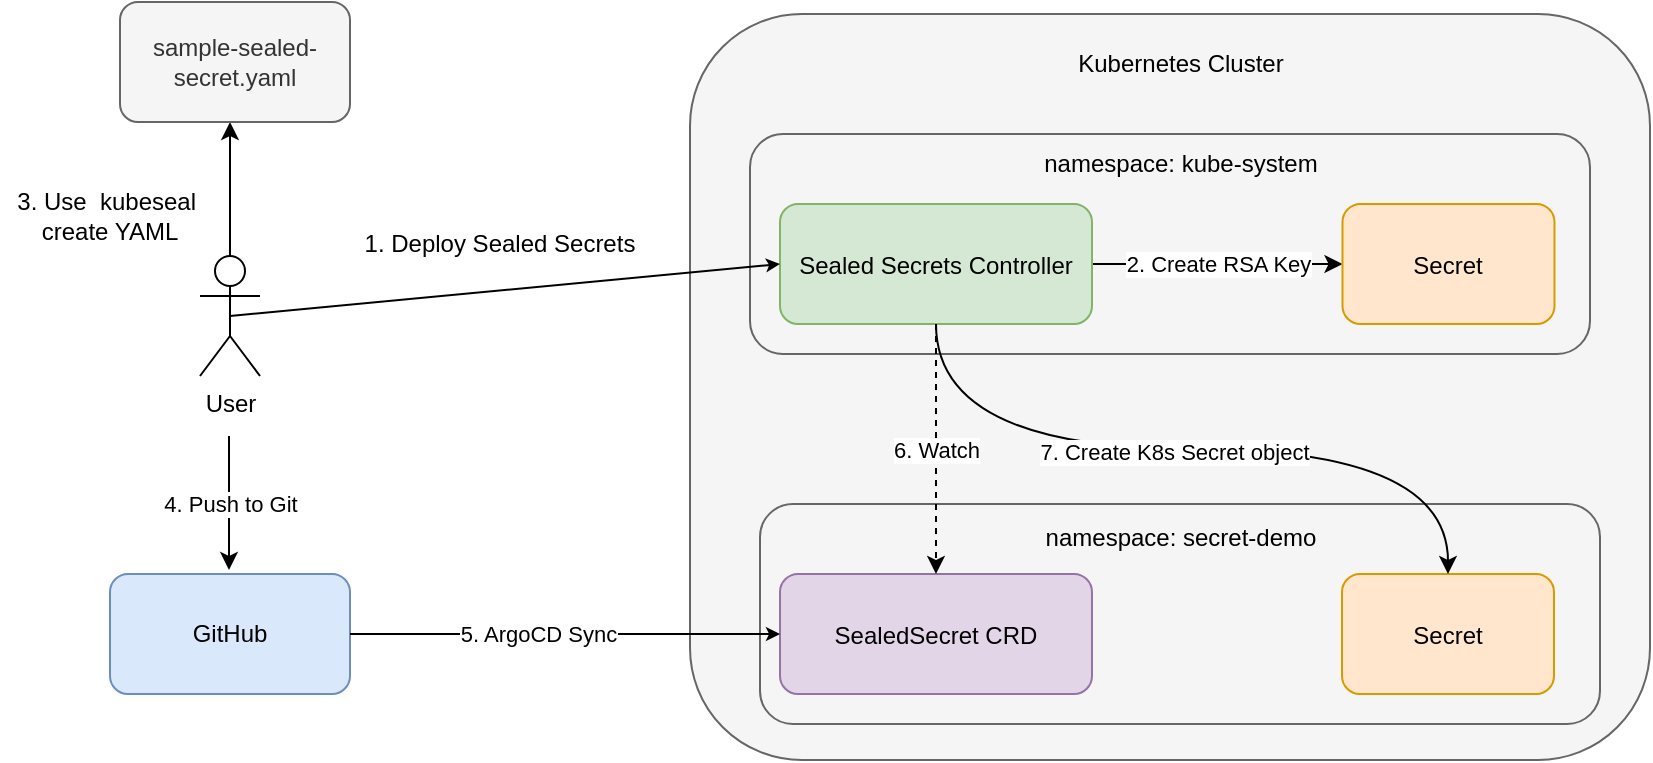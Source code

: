 <mxfile version="20.6.1" type="device"><diagram id="EH4VYrL6lAjjBJRVwx8u" name="第 1 页"><mxGraphModel dx="1045" dy="720" grid="1" gridSize="10" guides="1" tooltips="1" connect="1" arrows="1" fold="1" page="1" pageScale="1" pageWidth="827" pageHeight="1169" math="0" shadow="0"><root><mxCell id="0"/><mxCell id="1" parent="0"/><mxCell id="h3N5kSH9F44NZUHTSgar-3" style="edgeStyle=orthogonalEdgeStyle;rounded=0;orthogonalLoop=1;jettySize=auto;html=1;exitX=0.5;exitY=0;exitDx=0;exitDy=0;exitPerimeter=0;" edge="1" parent="1" source="h3N5kSH9F44NZUHTSgar-1"><mxGeometry relative="1" as="geometry"><mxPoint x="165" y="290" as="targetPoint"/></mxGeometry></mxCell><mxCell id="h3N5kSH9F44NZUHTSgar-1" value="User" style="shape=umlActor;verticalLabelPosition=bottom;verticalAlign=top;html=1;outlineConnect=0;" vertex="1" parent="1"><mxGeometry x="150" y="357" width="30" height="60" as="geometry"/></mxCell><mxCell id="h3N5kSH9F44NZUHTSgar-2" value="GitHub" style="rounded=1;whiteSpace=wrap;html=1;fillColor=#dae8fc;strokeColor=#6c8ebf;" vertex="1" parent="1"><mxGeometry x="105" y="516" width="120" height="60" as="geometry"/></mxCell><mxCell id="h3N5kSH9F44NZUHTSgar-5" value="4. Push to Git" style="edgeStyle=orthogonalEdgeStyle;rounded=0;orthogonalLoop=1;jettySize=auto;html=1;exitX=0.5;exitY=0;exitDx=0;exitDy=0;exitPerimeter=0;entryX=0.5;entryY=1;entryDx=0;entryDy=0;startArrow=classic;startFill=1;endArrow=none;endFill=0;endSize=5;" edge="1" parent="1"><mxGeometry relative="1" as="geometry"><mxPoint x="164.5" y="514" as="sourcePoint"/><mxPoint x="164.5" y="447" as="targetPoint"/></mxGeometry></mxCell><mxCell id="h3N5kSH9F44NZUHTSgar-8" value="3. Use&amp;nbsp;&amp;nbsp;kubeseal&amp;nbsp;&lt;br&gt;create YAML" style="text;html=1;strokeColor=none;fillColor=none;align=center;verticalAlign=middle;whiteSpace=wrap;rounded=0;" vertex="1" parent="1"><mxGeometry x="50" y="317" width="110" height="40" as="geometry"/></mxCell><mxCell id="h3N5kSH9F44NZUHTSgar-9" value="sample-sealed-secret.yaml" style="rounded=1;whiteSpace=wrap;html=1;fillColor=#f5f5f5;fontColor=#333333;strokeColor=#666666;" vertex="1" parent="1"><mxGeometry x="110" y="230" width="115" height="60" as="geometry"/></mxCell><mxCell id="h3N5kSH9F44NZUHTSgar-10" value="" style="rounded=1;whiteSpace=wrap;html=1;fillColor=#f5f5f5;fontColor=#333333;strokeColor=#666666;" vertex="1" parent="1"><mxGeometry x="395" y="236" width="480" height="373" as="geometry"/></mxCell><mxCell id="h3N5kSH9F44NZUHTSgar-11" value="Kubernetes Cluster" style="text;html=1;strokeColor=none;fillColor=none;align=center;verticalAlign=middle;whiteSpace=wrap;rounded=0;" vertex="1" parent="1"><mxGeometry x="587.5" y="246" width="105" height="30" as="geometry"/></mxCell><mxCell id="h3N5kSH9F44NZUHTSgar-12" value="" style="rounded=1;whiteSpace=wrap;html=1;fillColor=#f5f5f5;fontColor=#333333;strokeColor=#666666;" vertex="1" parent="1"><mxGeometry x="425" y="296" width="420" height="110" as="geometry"/></mxCell><mxCell id="h3N5kSH9F44NZUHTSgar-13" value="namespace: kube-system" style="text;html=1;strokeColor=none;fillColor=none;align=center;verticalAlign=middle;whiteSpace=wrap;rounded=0;" vertex="1" parent="1"><mxGeometry x="558.75" y="296" width="162.5" height="30" as="geometry"/></mxCell><mxCell id="h3N5kSH9F44NZUHTSgar-16" value="2. Create RSA Key" style="edgeStyle=orthogonalEdgeStyle;rounded=0;orthogonalLoop=1;jettySize=auto;html=1;exitX=1;exitY=0.5;exitDx=0;exitDy=0;entryX=0;entryY=0.5;entryDx=0;entryDy=0;startArrow=none;startFill=0;endArrow=classic;endFill=1;" edge="1" parent="1" source="h3N5kSH9F44NZUHTSgar-14" target="h3N5kSH9F44NZUHTSgar-15"><mxGeometry relative="1" as="geometry"/></mxCell><mxCell id="h3N5kSH9F44NZUHTSgar-14" value="&lt;span data-copy-origin=&quot;https://shimo.im&quot; data-docs-delta=&quot;[[20,&amp;quot;sealed-secrets&amp;quot;]]&quot;&gt;&lt;div style=&quot;line-height: 100%;&quot; data-language=&quot;yaml&quot; class=&quot;ql-code-block ql-direction-ltr ql-word-wrap-true ql-long-18520334 ql-authorBlock-18520334&quot;&gt;&lt;span class=&quot;ql-token hljs-string&quot;&gt;Sealed Secrets Controller&lt;/span&gt;&lt;/div&gt;&lt;/span&gt;" style="rounded=1;whiteSpace=wrap;html=1;fillColor=#d5e8d4;strokeColor=#82b366;" vertex="1" parent="1"><mxGeometry x="440" y="331" width="156" height="60" as="geometry"/></mxCell><mxCell id="h3N5kSH9F44NZUHTSgar-15" value="&lt;span data-copy-origin=&quot;https://shimo.im&quot; data-docs-delta=&quot;[[20,&amp;quot;sealed-secrets&amp;quot;]]&quot;&gt;&lt;div style=&quot;line-height: 100%;&quot; data-language=&quot;yaml&quot; class=&quot;ql-code-block ql-direction-ltr ql-word-wrap-true ql-long-18520334 ql-authorBlock-18520334&quot;&gt;Secret&lt;/div&gt;&lt;/span&gt;" style="rounded=1;whiteSpace=wrap;html=1;fillColor=#ffe6cc;strokeColor=#d79b00;" vertex="1" parent="1"><mxGeometry x="721.25" y="331" width="106" height="60" as="geometry"/></mxCell><mxCell id="h3N5kSH9F44NZUHTSgar-17" value="" style="rounded=1;whiteSpace=wrap;html=1;fillColor=#f5f5f5;fontColor=#333333;strokeColor=#666666;" vertex="1" parent="1"><mxGeometry x="430" y="481" width="420" height="110" as="geometry"/></mxCell><mxCell id="h3N5kSH9F44NZUHTSgar-18" value="&lt;span data-copy-origin=&quot;https://shimo.im&quot; data-docs-delta=&quot;[[20,&amp;quot;sealed-secrets&amp;quot;]]&quot;&gt;&lt;div style=&quot;line-height: 100%;&quot; data-language=&quot;yaml&quot; class=&quot;ql-code-block ql-direction-ltr ql-word-wrap-true ql-long-18520334 ql-authorBlock-18520334&quot;&gt;SealedSecret CRD&lt;br&gt;&lt;/div&gt;&lt;/span&gt;" style="rounded=1;whiteSpace=wrap;html=1;fillColor=#e1d5e7;strokeColor=#9673a6;" vertex="1" parent="1"><mxGeometry x="440" y="516" width="156" height="60" as="geometry"/></mxCell><mxCell id="h3N5kSH9F44NZUHTSgar-19" value="6. Watch" style="edgeStyle=orthogonalEdgeStyle;rounded=0;orthogonalLoop=1;jettySize=auto;html=1;exitX=0.5;exitY=1;exitDx=0;exitDy=0;entryX=0.5;entryY=0;entryDx=0;entryDy=0;startArrow=none;startFill=0;endArrow=classic;endFill=1;dashed=1;" edge="1" parent="1" source="h3N5kSH9F44NZUHTSgar-14" target="h3N5kSH9F44NZUHTSgar-18"><mxGeometry relative="1" as="geometry"/></mxCell><mxCell id="h3N5kSH9F44NZUHTSgar-21" value="&lt;span data-copy-origin=&quot;https://shimo.im&quot; data-docs-delta=&quot;[[20,&amp;quot;sealed-secrets&amp;quot;]]&quot;&gt;&lt;div style=&quot;line-height: 100%;&quot; data-language=&quot;yaml&quot; class=&quot;ql-code-block ql-direction-ltr ql-word-wrap-true ql-long-18520334 ql-authorBlock-18520334&quot;&gt;Secret&lt;/div&gt;&lt;/span&gt;" style="rounded=1;whiteSpace=wrap;html=1;fillColor=#ffe6cc;strokeColor=#d79b00;" vertex="1" parent="1"><mxGeometry x="721" y="516" width="106" height="60" as="geometry"/></mxCell><mxCell id="h3N5kSH9F44NZUHTSgar-22" style="rounded=0;orthogonalLoop=1;jettySize=auto;html=1;exitX=0.5;exitY=1;exitDx=0;exitDy=0;entryX=0.5;entryY=0;entryDx=0;entryDy=0;startArrow=none;startFill=0;endArrow=classic;endFill=1;edgeStyle=orthogonalEdgeStyle;curved=1;" edge="1" parent="1" source="h3N5kSH9F44NZUHTSgar-14" target="h3N5kSH9F44NZUHTSgar-21"><mxGeometry relative="1" as="geometry"/></mxCell><mxCell id="h3N5kSH9F44NZUHTSgar-33" value="7. Create K8s Secret object" style="edgeLabel;html=1;align=center;verticalAlign=middle;resizable=0;points=[];" vertex="1" connectable="0" parent="h3N5kSH9F44NZUHTSgar-22"><mxGeometry x="-0.051" y="-1" relative="1" as="geometry"><mxPoint as="offset"/></mxGeometry></mxCell><mxCell id="h3N5kSH9F44NZUHTSgar-23" value="namespace: secret-demo" style="text;html=1;strokeColor=none;fillColor=none;align=center;verticalAlign=middle;whiteSpace=wrap;rounded=0;" vertex="1" parent="1"><mxGeometry x="558.75" y="483" width="162.5" height="30" as="geometry"/></mxCell><mxCell id="h3N5kSH9F44NZUHTSgar-25" style="edgeStyle=none;rounded=0;orthogonalLoop=1;jettySize=auto;html=1;exitX=0.5;exitY=0.5;exitDx=0;exitDy=0;exitPerimeter=0;entryX=0;entryY=0.5;entryDx=0;entryDy=0;startArrow=none;startFill=0;endArrow=classic;endFill=1;endSize=4;" edge="1" parent="1" source="h3N5kSH9F44NZUHTSgar-1" target="h3N5kSH9F44NZUHTSgar-14"><mxGeometry relative="1" as="geometry"/></mxCell><mxCell id="h3N5kSH9F44NZUHTSgar-27" value="1. Deploy Sealed Secrets" style="text;html=1;strokeColor=none;fillColor=none;align=center;verticalAlign=middle;whiteSpace=wrap;rounded=0;" vertex="1" parent="1"><mxGeometry x="230" y="336" width="140" height="30" as="geometry"/></mxCell><mxCell id="h3N5kSH9F44NZUHTSgar-30" style="edgeStyle=none;rounded=0;orthogonalLoop=1;jettySize=auto;html=1;exitX=1;exitY=0.5;exitDx=0;exitDy=0;startArrow=none;startFill=0;endArrow=classic;endFill=1;endSize=4;" edge="1" parent="1" source="h3N5kSH9F44NZUHTSgar-2" target="h3N5kSH9F44NZUHTSgar-18"><mxGeometry relative="1" as="geometry"/></mxCell><mxCell id="h3N5kSH9F44NZUHTSgar-32" value="5. ArgoCD Sync" style="edgeLabel;html=1;align=center;verticalAlign=middle;resizable=0;points=[];" vertex="1" connectable="0" parent="h3N5kSH9F44NZUHTSgar-30"><mxGeometry x="-0.126" relative="1" as="geometry"><mxPoint as="offset"/></mxGeometry></mxCell></root></mxGraphModel></diagram></mxfile>